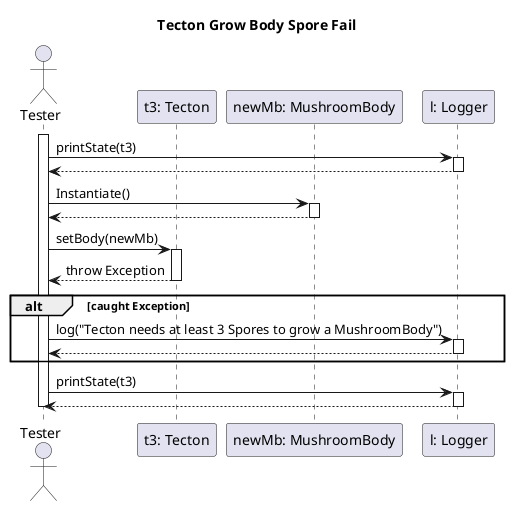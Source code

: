 @startuml tectonGrowBodyTest

title Tecton Grow Body Spore Fail

actor "Tester" as ts
participant "t3: Tecton" as t3
participant "newMb: MushroomBody" as newMb
participant "l: Logger" as l

activate ts

ts -> l: printState(t3)
activate l
ts <-- l
deactivate l

ts -> newMb: Instantiate()
activate newMb
ts <-- newMb
deactivate newMb

ts -> t3: setBody(newMb)
activate t3

ts <-- t3: throw Exception
deactivate t3

alt caught Exception
    ts -> l: log("Tecton needs at least 3 Spores to grow a MushroomBody")
    activate l
    ts <-- l
    deactivate l    
end

ts -> l: printState(t3)
activate l
ts <-- l
deactivate l

deactivate ts

@enduml